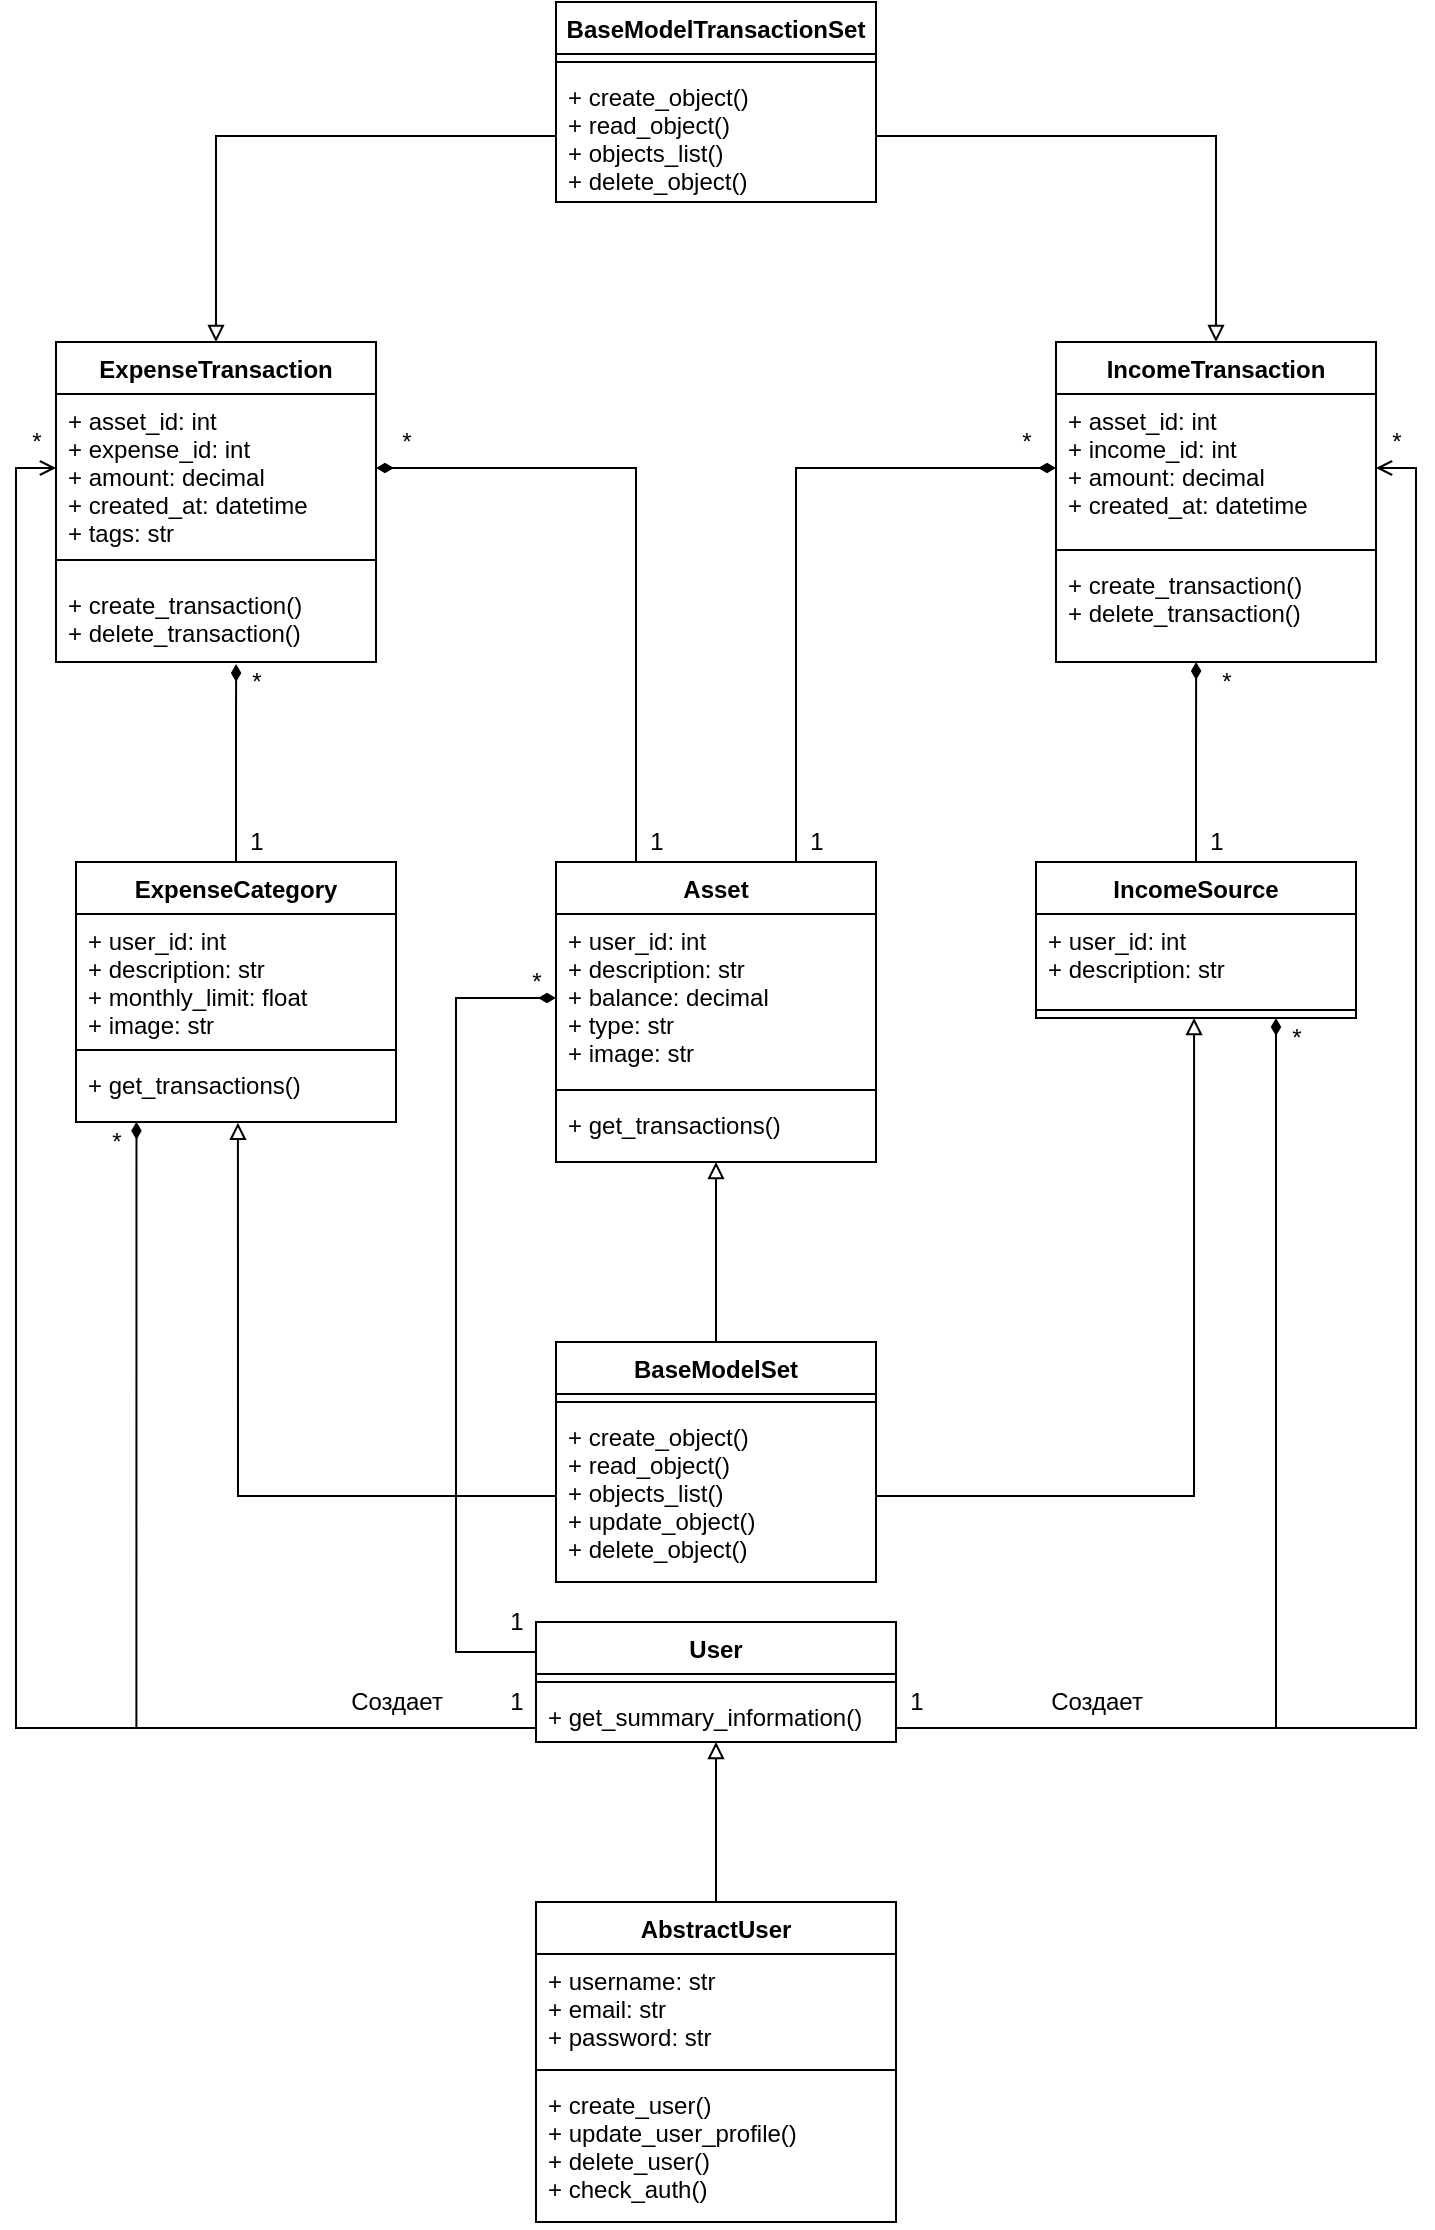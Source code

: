 <mxfile version="12.5.1" type="github"><diagram name="Page-1" id="b5b7bab2-c9e2-2cf4-8b2a-24fd1a2a6d21"><mxGraphModel dx="1970" dy="1278" grid="1" gridSize="10" guides="1" tooltips="1" connect="1" arrows="1" fold="1" page="1" pageScale="1" pageWidth="827" pageHeight="1169" background="#ffffff" math="0" shadow="0"><root><mxCell id="0"/><mxCell id="1" parent="0"/><mxCell id="lUXuIpWfhPWwV7cxKFSc-1" value="IncomeTransaction" style="swimlane;fontStyle=1;align=center;verticalAlign=top;childLayout=stackLayout;horizontal=1;startSize=26;horizontalStack=0;resizeParent=1;resizeParentMax=0;resizeLast=0;collapsible=1;marginBottom=0;" vertex="1" parent="1"><mxGeometry x="580" y="260" width="160" height="160" as="geometry"/></mxCell><mxCell id="lUXuIpWfhPWwV7cxKFSc-2" value="+ asset_id: int&#xA;+ income_id: int&#xA;+ amount: decimal&#xA;+ created_at: datetime&#xA;&#xA;&#xA;" style="text;strokeColor=none;fillColor=none;align=left;verticalAlign=top;spacingLeft=4;spacingRight=4;overflow=hidden;rotatable=0;points=[[0,0.5],[1,0.5]];portConstraint=eastwest;" vertex="1" parent="lUXuIpWfhPWwV7cxKFSc-1"><mxGeometry y="26" width="160" height="74" as="geometry"/></mxCell><mxCell id="lUXuIpWfhPWwV7cxKFSc-3" value="" style="line;strokeWidth=1;fillColor=none;align=left;verticalAlign=middle;spacingTop=-1;spacingLeft=3;spacingRight=3;rotatable=0;labelPosition=right;points=[];portConstraint=eastwest;" vertex="1" parent="lUXuIpWfhPWwV7cxKFSc-1"><mxGeometry y="100" width="160" height="8" as="geometry"/></mxCell><mxCell id="lUXuIpWfhPWwV7cxKFSc-4" value="+ create_transaction()&#xA;+ delete_transaction()&#xA;&#xA;&#xA;" style="text;strokeColor=none;fillColor=none;align=left;verticalAlign=top;spacingLeft=4;spacingRight=4;overflow=hidden;rotatable=0;points=[[0,0.5],[1,0.5]];portConstraint=eastwest;" vertex="1" parent="lUXuIpWfhPWwV7cxKFSc-1"><mxGeometry y="108" width="160" height="52" as="geometry"/></mxCell><mxCell id="lUXuIpWfhPWwV7cxKFSc-9" value="ExpenseTransaction" style="swimlane;fontStyle=1;align=center;verticalAlign=top;childLayout=stackLayout;horizontal=1;startSize=26;horizontalStack=0;resizeParent=1;resizeParentMax=0;resizeLast=0;collapsible=1;marginBottom=0;" vertex="1" parent="1"><mxGeometry x="80" y="260" width="160" height="160" as="geometry"/></mxCell><mxCell id="lUXuIpWfhPWwV7cxKFSc-10" value="+ asset_id: int&#xA;+ expense_id: int&#xA;+ amount: decimal&#xA;+ created_at: datetime&#xA;+ tags: str&#xA;" style="text;strokeColor=none;fillColor=none;align=left;verticalAlign=top;spacingLeft=4;spacingRight=4;overflow=hidden;rotatable=0;points=[[0,0.5],[1,0.5]];portConstraint=eastwest;" vertex="1" parent="lUXuIpWfhPWwV7cxKFSc-9"><mxGeometry y="26" width="160" height="74" as="geometry"/></mxCell><mxCell id="lUXuIpWfhPWwV7cxKFSc-11" value="" style="line;strokeWidth=1;fillColor=none;align=left;verticalAlign=middle;spacingTop=-1;spacingLeft=3;spacingRight=3;rotatable=0;labelPosition=right;points=[];portConstraint=eastwest;" vertex="1" parent="lUXuIpWfhPWwV7cxKFSc-9"><mxGeometry y="100" width="160" height="18" as="geometry"/></mxCell><mxCell id="lUXuIpWfhPWwV7cxKFSc-12" value="+ create_transaction()&#xA;+ delete_transaction()&#xA;" style="text;strokeColor=none;fillColor=none;align=left;verticalAlign=top;spacingLeft=4;spacingRight=4;overflow=hidden;rotatable=0;points=[[0,0.5],[1,0.5]];portConstraint=eastwest;" vertex="1" parent="lUXuIpWfhPWwV7cxKFSc-9"><mxGeometry y="118" width="160" height="42" as="geometry"/></mxCell><mxCell id="lUXuIpWfhPWwV7cxKFSc-84" style="edgeStyle=orthogonalEdgeStyle;rounded=0;orthogonalLoop=1;jettySize=auto;html=1;exitX=0;exitY=0.25;exitDx=0;exitDy=0;entryX=0;entryY=0.5;entryDx=0;entryDy=0;startArrow=none;startFill=0;endArrow=diamondThin;endFill=1;strokeColor=#000000;strokeWidth=1;" edge="1" parent="1" source="lUXuIpWfhPWwV7cxKFSc-13" target="lUXuIpWfhPWwV7cxKFSc-21"><mxGeometry relative="1" as="geometry"><Array as="points"><mxPoint x="280" y="915"/><mxPoint x="280" y="588"/></Array></mxGeometry></mxCell><mxCell id="lUXuIpWfhPWwV7cxKFSc-13" value="User" style="swimlane;fontStyle=1;align=center;verticalAlign=top;childLayout=stackLayout;horizontal=1;startSize=26;horizontalStack=0;resizeParent=1;resizeParentMax=0;resizeLast=0;collapsible=1;marginBottom=0;" vertex="1" parent="1"><mxGeometry x="320" y="900" width="180" height="60" as="geometry"/></mxCell><mxCell id="lUXuIpWfhPWwV7cxKFSc-15" value="" style="line;strokeWidth=1;fillColor=none;align=left;verticalAlign=middle;spacingTop=-1;spacingLeft=3;spacingRight=3;rotatable=0;labelPosition=right;points=[];portConstraint=eastwest;" vertex="1" parent="lUXuIpWfhPWwV7cxKFSc-13"><mxGeometry y="26" width="180" height="8" as="geometry"/></mxCell><mxCell id="lUXuIpWfhPWwV7cxKFSc-16" value="+ get_summary_information()&#xA;&#xA;" style="text;strokeColor=none;fillColor=none;align=left;verticalAlign=top;spacingLeft=4;spacingRight=4;overflow=hidden;rotatable=0;points=[[0,0.5],[1,0.5]];portConstraint=eastwest;" vertex="1" parent="lUXuIpWfhPWwV7cxKFSc-13"><mxGeometry y="34" width="180" height="26" as="geometry"/></mxCell><mxCell id="lUXuIpWfhPWwV7cxKFSc-70" style="edgeStyle=orthogonalEdgeStyle;rounded=0;orthogonalLoop=1;jettySize=auto;html=1;exitX=0.25;exitY=0;exitDx=0;exitDy=0;entryX=1;entryY=0.5;entryDx=0;entryDy=0;startArrow=none;startFill=0;endArrow=diamondThin;endFill=1;strokeColor=#000000;strokeWidth=1;" edge="1" parent="1" source="lUXuIpWfhPWwV7cxKFSc-20" target="lUXuIpWfhPWwV7cxKFSc-10"><mxGeometry relative="1" as="geometry"/></mxCell><mxCell id="lUXuIpWfhPWwV7cxKFSc-72" style="edgeStyle=orthogonalEdgeStyle;rounded=0;orthogonalLoop=1;jettySize=auto;html=1;exitX=0.75;exitY=0;exitDx=0;exitDy=0;entryX=0;entryY=0.5;entryDx=0;entryDy=0;startArrow=none;startFill=0;endArrow=diamondThin;endFill=1;strokeColor=#000000;strokeWidth=1;" edge="1" parent="1" source="lUXuIpWfhPWwV7cxKFSc-20" target="lUXuIpWfhPWwV7cxKFSc-2"><mxGeometry relative="1" as="geometry"/></mxCell><mxCell id="lUXuIpWfhPWwV7cxKFSc-20" value="Asset" style="swimlane;fontStyle=1;align=center;verticalAlign=top;childLayout=stackLayout;horizontal=1;startSize=26;horizontalStack=0;resizeParent=1;resizeParentMax=0;resizeLast=0;collapsible=1;marginBottom=0;" vertex="1" parent="1"><mxGeometry x="330" y="520" width="160" height="150" as="geometry"/></mxCell><mxCell id="lUXuIpWfhPWwV7cxKFSc-21" value="+ user_id: int&#xA;+ description: str&#xA;+ balance: decimal&#xA;+ type: str&#xA;+ image: str&#xA;" style="text;strokeColor=none;fillColor=none;align=left;verticalAlign=top;spacingLeft=4;spacingRight=4;overflow=hidden;rotatable=0;points=[[0,0.5],[1,0.5]];portConstraint=eastwest;" vertex="1" parent="lUXuIpWfhPWwV7cxKFSc-20"><mxGeometry y="26" width="160" height="84" as="geometry"/></mxCell><mxCell id="lUXuIpWfhPWwV7cxKFSc-22" value="" style="line;strokeWidth=1;fillColor=none;align=left;verticalAlign=middle;spacingTop=-1;spacingLeft=3;spacingRight=3;rotatable=0;labelPosition=right;points=[];portConstraint=eastwest;" vertex="1" parent="lUXuIpWfhPWwV7cxKFSc-20"><mxGeometry y="110" width="160" height="8" as="geometry"/></mxCell><mxCell id="lUXuIpWfhPWwV7cxKFSc-23" value="+ get_transactions()" style="text;strokeColor=none;fillColor=none;align=left;verticalAlign=top;spacingLeft=4;spacingRight=4;overflow=hidden;rotatable=0;points=[[0,0.5],[1,0.5]];portConstraint=eastwest;" vertex="1" parent="lUXuIpWfhPWwV7cxKFSc-20"><mxGeometry y="118" width="160" height="32" as="geometry"/></mxCell><mxCell id="lUXuIpWfhPWwV7cxKFSc-69" style="edgeStyle=orthogonalEdgeStyle;rounded=0;orthogonalLoop=1;jettySize=auto;html=1;exitX=0.5;exitY=0;exitDx=0;exitDy=0;entryX=0.563;entryY=1.024;entryDx=0;entryDy=0;entryPerimeter=0;startArrow=none;startFill=0;endArrow=diamondThin;endFill=1;strokeColor=#000000;strokeWidth=1;" edge="1" parent="1" source="lUXuIpWfhPWwV7cxKFSc-24" target="lUXuIpWfhPWwV7cxKFSc-12"><mxGeometry relative="1" as="geometry"><Array as="points"><mxPoint x="170" y="450"/><mxPoint x="170" y="450"/></Array></mxGeometry></mxCell><mxCell id="lUXuIpWfhPWwV7cxKFSc-24" value="ExpenseCategory" style="swimlane;fontStyle=1;align=center;verticalAlign=top;childLayout=stackLayout;horizontal=1;startSize=26;horizontalStack=0;resizeParent=1;resizeParentMax=0;resizeLast=0;collapsible=1;marginBottom=0;" vertex="1" parent="1"><mxGeometry x="90" y="520" width="160" height="130" as="geometry"/></mxCell><mxCell id="lUXuIpWfhPWwV7cxKFSc-25" value="+ user_id: int&#xA;+ description: str&#xA;+ monthly_limit: float&#xA;+ image: str&#xA;&#xA;&#xA;&#xA;" style="text;strokeColor=none;fillColor=none;align=left;verticalAlign=top;spacingLeft=4;spacingRight=4;overflow=hidden;rotatable=0;points=[[0,0.5],[1,0.5]];portConstraint=eastwest;" vertex="1" parent="lUXuIpWfhPWwV7cxKFSc-24"><mxGeometry y="26" width="160" height="64" as="geometry"/></mxCell><mxCell id="lUXuIpWfhPWwV7cxKFSc-26" value="" style="line;strokeWidth=1;fillColor=none;align=left;verticalAlign=middle;spacingTop=-1;spacingLeft=3;spacingRight=3;rotatable=0;labelPosition=right;points=[];portConstraint=eastwest;" vertex="1" parent="lUXuIpWfhPWwV7cxKFSc-24"><mxGeometry y="90" width="160" height="8" as="geometry"/></mxCell><mxCell id="lUXuIpWfhPWwV7cxKFSc-27" value="+ get_transactions()" style="text;strokeColor=none;fillColor=none;align=left;verticalAlign=top;spacingLeft=4;spacingRight=4;overflow=hidden;rotatable=0;points=[[0,0.5],[1,0.5]];portConstraint=eastwest;" vertex="1" parent="lUXuIpWfhPWwV7cxKFSc-24"><mxGeometry y="98" width="160" height="32" as="geometry"/></mxCell><mxCell id="lUXuIpWfhPWwV7cxKFSc-71" style="edgeStyle=orthogonalEdgeStyle;rounded=0;orthogonalLoop=1;jettySize=auto;html=1;exitX=0.5;exitY=0;exitDx=0;exitDy=0;entryX=0.438;entryY=1;entryDx=0;entryDy=0;entryPerimeter=0;startArrow=none;startFill=0;endArrow=diamondThin;endFill=1;strokeColor=#000000;strokeWidth=1;" edge="1" parent="1" source="lUXuIpWfhPWwV7cxKFSc-28" target="lUXuIpWfhPWwV7cxKFSc-4"><mxGeometry relative="1" as="geometry"/></mxCell><mxCell id="lUXuIpWfhPWwV7cxKFSc-28" value="IncomeSource" style="swimlane;fontStyle=1;align=center;verticalAlign=top;childLayout=stackLayout;horizontal=1;startSize=26;horizontalStack=0;resizeParent=1;resizeParentMax=0;resizeLast=0;collapsible=1;marginBottom=0;" vertex="1" parent="1"><mxGeometry x="570" y="520" width="160" height="78" as="geometry"/></mxCell><mxCell id="lUXuIpWfhPWwV7cxKFSc-29" value="+ user_id: int&#xA;+ description: str&#xA;&#xA;&#xA;" style="text;strokeColor=none;fillColor=none;align=left;verticalAlign=top;spacingLeft=4;spacingRight=4;overflow=hidden;rotatable=0;points=[[0,0.5],[1,0.5]];portConstraint=eastwest;" vertex="1" parent="lUXuIpWfhPWwV7cxKFSc-28"><mxGeometry y="26" width="160" height="44" as="geometry"/></mxCell><mxCell id="lUXuIpWfhPWwV7cxKFSc-30" value="" style="line;strokeWidth=1;fillColor=none;align=left;verticalAlign=middle;spacingTop=-1;spacingLeft=3;spacingRight=3;rotatable=0;labelPosition=right;points=[];portConstraint=eastwest;" vertex="1" parent="lUXuIpWfhPWwV7cxKFSc-28"><mxGeometry y="70" width="160" height="8" as="geometry"/></mxCell><mxCell id="lUXuIpWfhPWwV7cxKFSc-58" style="edgeStyle=orthogonalEdgeStyle;rounded=0;orthogonalLoop=1;jettySize=auto;html=1;exitX=0.5;exitY=0;exitDx=0;exitDy=0;entryX=0.5;entryY=1;entryDx=0;entryDy=0;entryPerimeter=0;startArrow=none;startFill=0;endArrow=block;endFill=0;strokeColor=#000000;strokeWidth=1;" edge="1" parent="1" source="lUXuIpWfhPWwV7cxKFSc-49" target="lUXuIpWfhPWwV7cxKFSc-23"><mxGeometry relative="1" as="geometry"/></mxCell><mxCell id="lUXuIpWfhPWwV7cxKFSc-49" value="BaseModelSet" style="swimlane;fontStyle=1;align=center;verticalAlign=top;childLayout=stackLayout;horizontal=1;startSize=26;horizontalStack=0;resizeParent=1;resizeParentMax=0;resizeLast=0;collapsible=1;marginBottom=0;" vertex="1" parent="1"><mxGeometry x="330" y="760" width="160" height="120" as="geometry"/></mxCell><mxCell id="lUXuIpWfhPWwV7cxKFSc-51" value="" style="line;strokeWidth=1;fillColor=none;align=left;verticalAlign=middle;spacingTop=-1;spacingLeft=3;spacingRight=3;rotatable=0;labelPosition=right;points=[];portConstraint=eastwest;" vertex="1" parent="lUXuIpWfhPWwV7cxKFSc-49"><mxGeometry y="26" width="160" height="8" as="geometry"/></mxCell><mxCell id="lUXuIpWfhPWwV7cxKFSc-52" value="+ create_object()&#xA;+ read_object()&#xA;+ objects_list()&#xA;+ update_object()&#xA;+ delete_object()" style="text;strokeColor=none;fillColor=none;align=left;verticalAlign=top;spacingLeft=4;spacingRight=4;overflow=hidden;rotatable=0;points=[[0,0.5],[1,0.5]];portConstraint=eastwest;" vertex="1" parent="lUXuIpWfhPWwV7cxKFSc-49"><mxGeometry y="34" width="160" height="86" as="geometry"/></mxCell><mxCell id="lUXuIpWfhPWwV7cxKFSc-53" value="BaseModelTransactionSet" style="swimlane;fontStyle=1;align=center;verticalAlign=top;childLayout=stackLayout;horizontal=1;startSize=26;horizontalStack=0;resizeParent=1;resizeParentMax=0;resizeLast=0;collapsible=1;marginBottom=0;" vertex="1" parent="1"><mxGeometry x="330" y="90" width="160" height="100" as="geometry"/></mxCell><mxCell id="lUXuIpWfhPWwV7cxKFSc-54" value="" style="line;strokeWidth=1;fillColor=none;align=left;verticalAlign=middle;spacingTop=-1;spacingLeft=3;spacingRight=3;rotatable=0;labelPosition=right;points=[];portConstraint=eastwest;" vertex="1" parent="lUXuIpWfhPWwV7cxKFSc-53"><mxGeometry y="26" width="160" height="8" as="geometry"/></mxCell><mxCell id="lUXuIpWfhPWwV7cxKFSc-55" value="+ create_object()&#xA;+ read_object()&#xA;+ objects_list()&#xA;+ delete_object()" style="text;strokeColor=none;fillColor=none;align=left;verticalAlign=top;spacingLeft=4;spacingRight=4;overflow=hidden;rotatable=0;points=[[0,0.5],[1,0.5]];portConstraint=eastwest;" vertex="1" parent="lUXuIpWfhPWwV7cxKFSc-53"><mxGeometry y="34" width="160" height="66" as="geometry"/></mxCell><mxCell id="lUXuIpWfhPWwV7cxKFSc-56" style="edgeStyle=orthogonalEdgeStyle;rounded=0;orthogonalLoop=1;jettySize=auto;html=1;exitX=0;exitY=0.5;exitDx=0;exitDy=0;entryX=0.5;entryY=0;entryDx=0;entryDy=0;startArrow=none;startFill=0;endArrow=block;endFill=0;strokeColor=#000000;strokeWidth=1;" edge="1" parent="1" source="lUXuIpWfhPWwV7cxKFSc-55" target="lUXuIpWfhPWwV7cxKFSc-9"><mxGeometry relative="1" as="geometry"/></mxCell><mxCell id="lUXuIpWfhPWwV7cxKFSc-57" style="edgeStyle=orthogonalEdgeStyle;rounded=0;orthogonalLoop=1;jettySize=auto;html=1;exitX=1;exitY=0.5;exitDx=0;exitDy=0;entryX=0.5;entryY=0;entryDx=0;entryDy=0;startArrow=none;startFill=0;endArrow=block;endFill=0;strokeColor=#000000;strokeWidth=1;" edge="1" parent="1" source="lUXuIpWfhPWwV7cxKFSc-55" target="lUXuIpWfhPWwV7cxKFSc-1"><mxGeometry relative="1" as="geometry"/></mxCell><mxCell id="lUXuIpWfhPWwV7cxKFSc-59" style="edgeStyle=orthogonalEdgeStyle;rounded=0;orthogonalLoop=1;jettySize=auto;html=1;exitX=1;exitY=0.5;exitDx=0;exitDy=0;entryX=0.494;entryY=1;entryDx=0;entryDy=0;entryPerimeter=0;startArrow=none;startFill=0;endArrow=block;endFill=0;strokeColor=#000000;strokeWidth=1;" edge="1" parent="1" source="lUXuIpWfhPWwV7cxKFSc-52" target="lUXuIpWfhPWwV7cxKFSc-30"><mxGeometry relative="1" as="geometry"/></mxCell><mxCell id="lUXuIpWfhPWwV7cxKFSc-60" style="edgeStyle=orthogonalEdgeStyle;rounded=0;orthogonalLoop=1;jettySize=auto;html=1;exitX=0;exitY=0.5;exitDx=0;exitDy=0;entryX=0.506;entryY=1.013;entryDx=0;entryDy=0;entryPerimeter=0;startArrow=none;startFill=0;endArrow=block;endFill=0;strokeColor=#000000;strokeWidth=1;" edge="1" parent="1" source="lUXuIpWfhPWwV7cxKFSc-52" target="lUXuIpWfhPWwV7cxKFSc-27"><mxGeometry relative="1" as="geometry"/></mxCell><mxCell id="lUXuIpWfhPWwV7cxKFSc-61" style="edgeStyle=orthogonalEdgeStyle;rounded=0;orthogonalLoop=1;jettySize=auto;html=1;exitX=1;exitY=0.5;exitDx=0;exitDy=0;entryX=1;entryY=0.5;entryDx=0;entryDy=0;startArrow=none;startFill=0;endArrow=open;endFill=0;strokeColor=#000000;strokeWidth=1;" edge="1" parent="1" target="lUXuIpWfhPWwV7cxKFSc-2"><mxGeometry relative="1" as="geometry"><mxPoint x="500" y="953" as="sourcePoint"/><Array as="points"><mxPoint x="760" y="953"/><mxPoint x="760" y="323"/></Array></mxGeometry></mxCell><mxCell id="lUXuIpWfhPWwV7cxKFSc-62" value="Создает" style="text;html=1;align=center;verticalAlign=middle;resizable=0;points=[];autosize=1;" vertex="1" parent="1"><mxGeometry x="570" y="930" width="60" height="20" as="geometry"/></mxCell><mxCell id="lUXuIpWfhPWwV7cxKFSc-64" style="edgeStyle=orthogonalEdgeStyle;rounded=0;orthogonalLoop=1;jettySize=auto;html=1;exitX=0;exitY=0.5;exitDx=0;exitDy=0;entryX=0;entryY=0.5;entryDx=0;entryDy=0;startArrow=none;startFill=0;endArrow=open;endFill=0;strokeColor=#000000;strokeWidth=1;" edge="1" parent="1" target="lUXuIpWfhPWwV7cxKFSc-10"><mxGeometry relative="1" as="geometry"><mxPoint x="320" y="953" as="sourcePoint"/><Array as="points"><mxPoint x="60" y="953"/><mxPoint x="60" y="323"/></Array></mxGeometry></mxCell><mxCell id="lUXuIpWfhPWwV7cxKFSc-65" value="Создает" style="text;html=1;align=center;verticalAlign=middle;resizable=0;points=[];autosize=1;" vertex="1" parent="1"><mxGeometry x="220" y="930" width="60" height="20" as="geometry"/></mxCell><mxCell id="lUXuIpWfhPWwV7cxKFSc-66" style="edgeStyle=orthogonalEdgeStyle;rounded=0;orthogonalLoop=1;jettySize=auto;html=1;exitX=0;exitY=0.5;exitDx=0;exitDy=0;entryX=0.189;entryY=0.998;entryDx=0;entryDy=0;entryPerimeter=0;startArrow=none;startFill=0;endArrow=diamondThin;endFill=1;strokeColor=#000000;strokeWidth=1;" edge="1" parent="1" target="lUXuIpWfhPWwV7cxKFSc-27"><mxGeometry relative="1" as="geometry"><mxPoint x="320" y="953" as="sourcePoint"/><Array as="points"><mxPoint x="120" y="953"/></Array></mxGeometry></mxCell><mxCell id="lUXuIpWfhPWwV7cxKFSc-67" style="edgeStyle=orthogonalEdgeStyle;rounded=0;orthogonalLoop=1;jettySize=auto;html=1;exitX=1;exitY=0.5;exitDx=0;exitDy=0;entryX=0.75;entryY=1;entryDx=0;entryDy=0;startArrow=none;startFill=0;endArrow=diamondThin;endFill=1;strokeColor=#000000;strokeWidth=1;" edge="1" parent="1" target="lUXuIpWfhPWwV7cxKFSc-28"><mxGeometry relative="1" as="geometry"><mxPoint x="500" y="953" as="sourcePoint"/><Array as="points"><mxPoint x="690" y="953"/></Array></mxGeometry></mxCell><mxCell id="lUXuIpWfhPWwV7cxKFSc-77" style="edgeStyle=orthogonalEdgeStyle;rounded=0;orthogonalLoop=1;jettySize=auto;html=1;exitX=0.5;exitY=0;exitDx=0;exitDy=0;entryX=0.5;entryY=1;entryDx=0;entryDy=0;startArrow=none;startFill=0;endArrow=block;endFill=0;strokeColor=#000000;strokeWidth=1;" edge="1" parent="1" source="lUXuIpWfhPWwV7cxKFSc-73" target="lUXuIpWfhPWwV7cxKFSc-13"><mxGeometry relative="1" as="geometry"/></mxCell><mxCell id="lUXuIpWfhPWwV7cxKFSc-73" value="AbstractUser" style="swimlane;fontStyle=1;align=center;verticalAlign=top;childLayout=stackLayout;horizontal=1;startSize=26;horizontalStack=0;resizeParent=1;resizeParentMax=0;resizeLast=0;collapsible=1;marginBottom=0;" vertex="1" parent="1"><mxGeometry x="320" y="1040" width="180" height="160" as="geometry"/></mxCell><mxCell id="lUXuIpWfhPWwV7cxKFSc-74" value="+ username: str&#xA;+ email: str&#xA;+ password: str&#xA;" style="text;strokeColor=none;fillColor=none;align=left;verticalAlign=top;spacingLeft=4;spacingRight=4;overflow=hidden;rotatable=0;points=[[0,0.5],[1,0.5]];portConstraint=eastwest;" vertex="1" parent="lUXuIpWfhPWwV7cxKFSc-73"><mxGeometry y="26" width="180" height="54" as="geometry"/></mxCell><mxCell id="lUXuIpWfhPWwV7cxKFSc-75" value="" style="line;strokeWidth=1;fillColor=none;align=left;verticalAlign=middle;spacingTop=-1;spacingLeft=3;spacingRight=3;rotatable=0;labelPosition=right;points=[];portConstraint=eastwest;" vertex="1" parent="lUXuIpWfhPWwV7cxKFSc-73"><mxGeometry y="80" width="180" height="8" as="geometry"/></mxCell><mxCell id="lUXuIpWfhPWwV7cxKFSc-76" value="+ create_user()&#xA;+ update_user_profile()&#xA;+ delete_user()&#xA;+ check_auth()&#xA;&#xA;" style="text;strokeColor=none;fillColor=none;align=left;verticalAlign=top;spacingLeft=4;spacingRight=4;overflow=hidden;rotatable=0;points=[[0,0.5],[1,0.5]];portConstraint=eastwest;" vertex="1" parent="lUXuIpWfhPWwV7cxKFSc-73"><mxGeometry y="88" width="180" height="72" as="geometry"/></mxCell><mxCell id="lUXuIpWfhPWwV7cxKFSc-78" value="1" style="text;html=1;align=center;verticalAlign=middle;resizable=0;points=[];autosize=1;" vertex="1" parent="1"><mxGeometry x="300" y="930" width="20" height="20" as="geometry"/></mxCell><mxCell id="lUXuIpWfhPWwV7cxKFSc-79" value="1" style="text;html=1;align=center;verticalAlign=middle;resizable=0;points=[];autosize=1;" vertex="1" parent="1"><mxGeometry x="500" y="930" width="20" height="20" as="geometry"/></mxCell><mxCell id="lUXuIpWfhPWwV7cxKFSc-80" value="*" style="text;html=1;align=center;verticalAlign=middle;resizable=0;points=[];autosize=1;" vertex="1" parent="1"><mxGeometry x="690" y="598" width="20" height="20" as="geometry"/></mxCell><mxCell id="lUXuIpWfhPWwV7cxKFSc-81" value="*" style="text;html=1;align=center;verticalAlign=middle;resizable=0;points=[];autosize=1;" vertex="1" parent="1"><mxGeometry x="740" y="300" width="20" height="20" as="geometry"/></mxCell><mxCell id="lUXuIpWfhPWwV7cxKFSc-82" value="*" style="text;html=1;align=center;verticalAlign=middle;resizable=0;points=[];autosize=1;" vertex="1" parent="1"><mxGeometry x="60" y="300" width="20" height="20" as="geometry"/></mxCell><mxCell id="lUXuIpWfhPWwV7cxKFSc-83" value="*" style="text;html=1;align=center;verticalAlign=middle;resizable=0;points=[];autosize=1;" vertex="1" parent="1"><mxGeometry x="100" y="650" width="20" height="20" as="geometry"/></mxCell><mxCell id="lUXuIpWfhPWwV7cxKFSc-85" value="1" style="text;html=1;align=center;verticalAlign=middle;resizable=0;points=[];autosize=1;" vertex="1" parent="1"><mxGeometry x="300" y="890" width="20" height="20" as="geometry"/></mxCell><mxCell id="lUXuIpWfhPWwV7cxKFSc-86" value="*" style="text;html=1;align=center;verticalAlign=middle;resizable=0;points=[];autosize=1;" vertex="1" parent="1"><mxGeometry x="310" y="570" width="20" height="20" as="geometry"/></mxCell><mxCell id="lUXuIpWfhPWwV7cxKFSc-87" value="1" style="text;html=1;align=center;verticalAlign=middle;resizable=0;points=[];autosize=1;" vertex="1" parent="1"><mxGeometry x="170" y="500" width="20" height="20" as="geometry"/></mxCell><mxCell id="lUXuIpWfhPWwV7cxKFSc-88" value="1" style="text;html=1;align=center;verticalAlign=middle;resizable=0;points=[];autosize=1;" vertex="1" parent="1"><mxGeometry x="650" y="500" width="20" height="20" as="geometry"/></mxCell><mxCell id="lUXuIpWfhPWwV7cxKFSc-89" value="*" style="text;html=1;align=center;verticalAlign=middle;resizable=0;points=[];autosize=1;" vertex="1" parent="1"><mxGeometry x="655" y="420" width="20" height="20" as="geometry"/></mxCell><mxCell id="lUXuIpWfhPWwV7cxKFSc-90" value="*" style="text;html=1;align=center;verticalAlign=middle;resizable=0;points=[];autosize=1;" vertex="1" parent="1"><mxGeometry x="170" y="420" width="20" height="20" as="geometry"/></mxCell><mxCell id="lUXuIpWfhPWwV7cxKFSc-91" value="1" style="text;html=1;align=center;verticalAlign=middle;resizable=0;points=[];autosize=1;" vertex="1" parent="1"><mxGeometry x="370" y="500" width="20" height="20" as="geometry"/></mxCell><mxCell id="lUXuIpWfhPWwV7cxKFSc-92" value="1" style="text;html=1;align=center;verticalAlign=middle;resizable=0;points=[];autosize=1;" vertex="1" parent="1"><mxGeometry x="450" y="500" width="20" height="20" as="geometry"/></mxCell><mxCell id="lUXuIpWfhPWwV7cxKFSc-93" value="*" style="text;html=1;align=center;verticalAlign=middle;resizable=0;points=[];autosize=1;" vertex="1" parent="1"><mxGeometry x="245" y="300" width="20" height="20" as="geometry"/></mxCell><mxCell id="lUXuIpWfhPWwV7cxKFSc-94" value="*" style="text;html=1;align=center;verticalAlign=middle;resizable=0;points=[];autosize=1;" vertex="1" parent="1"><mxGeometry x="555" y="300" width="20" height="20" as="geometry"/></mxCell></root></mxGraphModel></diagram></mxfile>